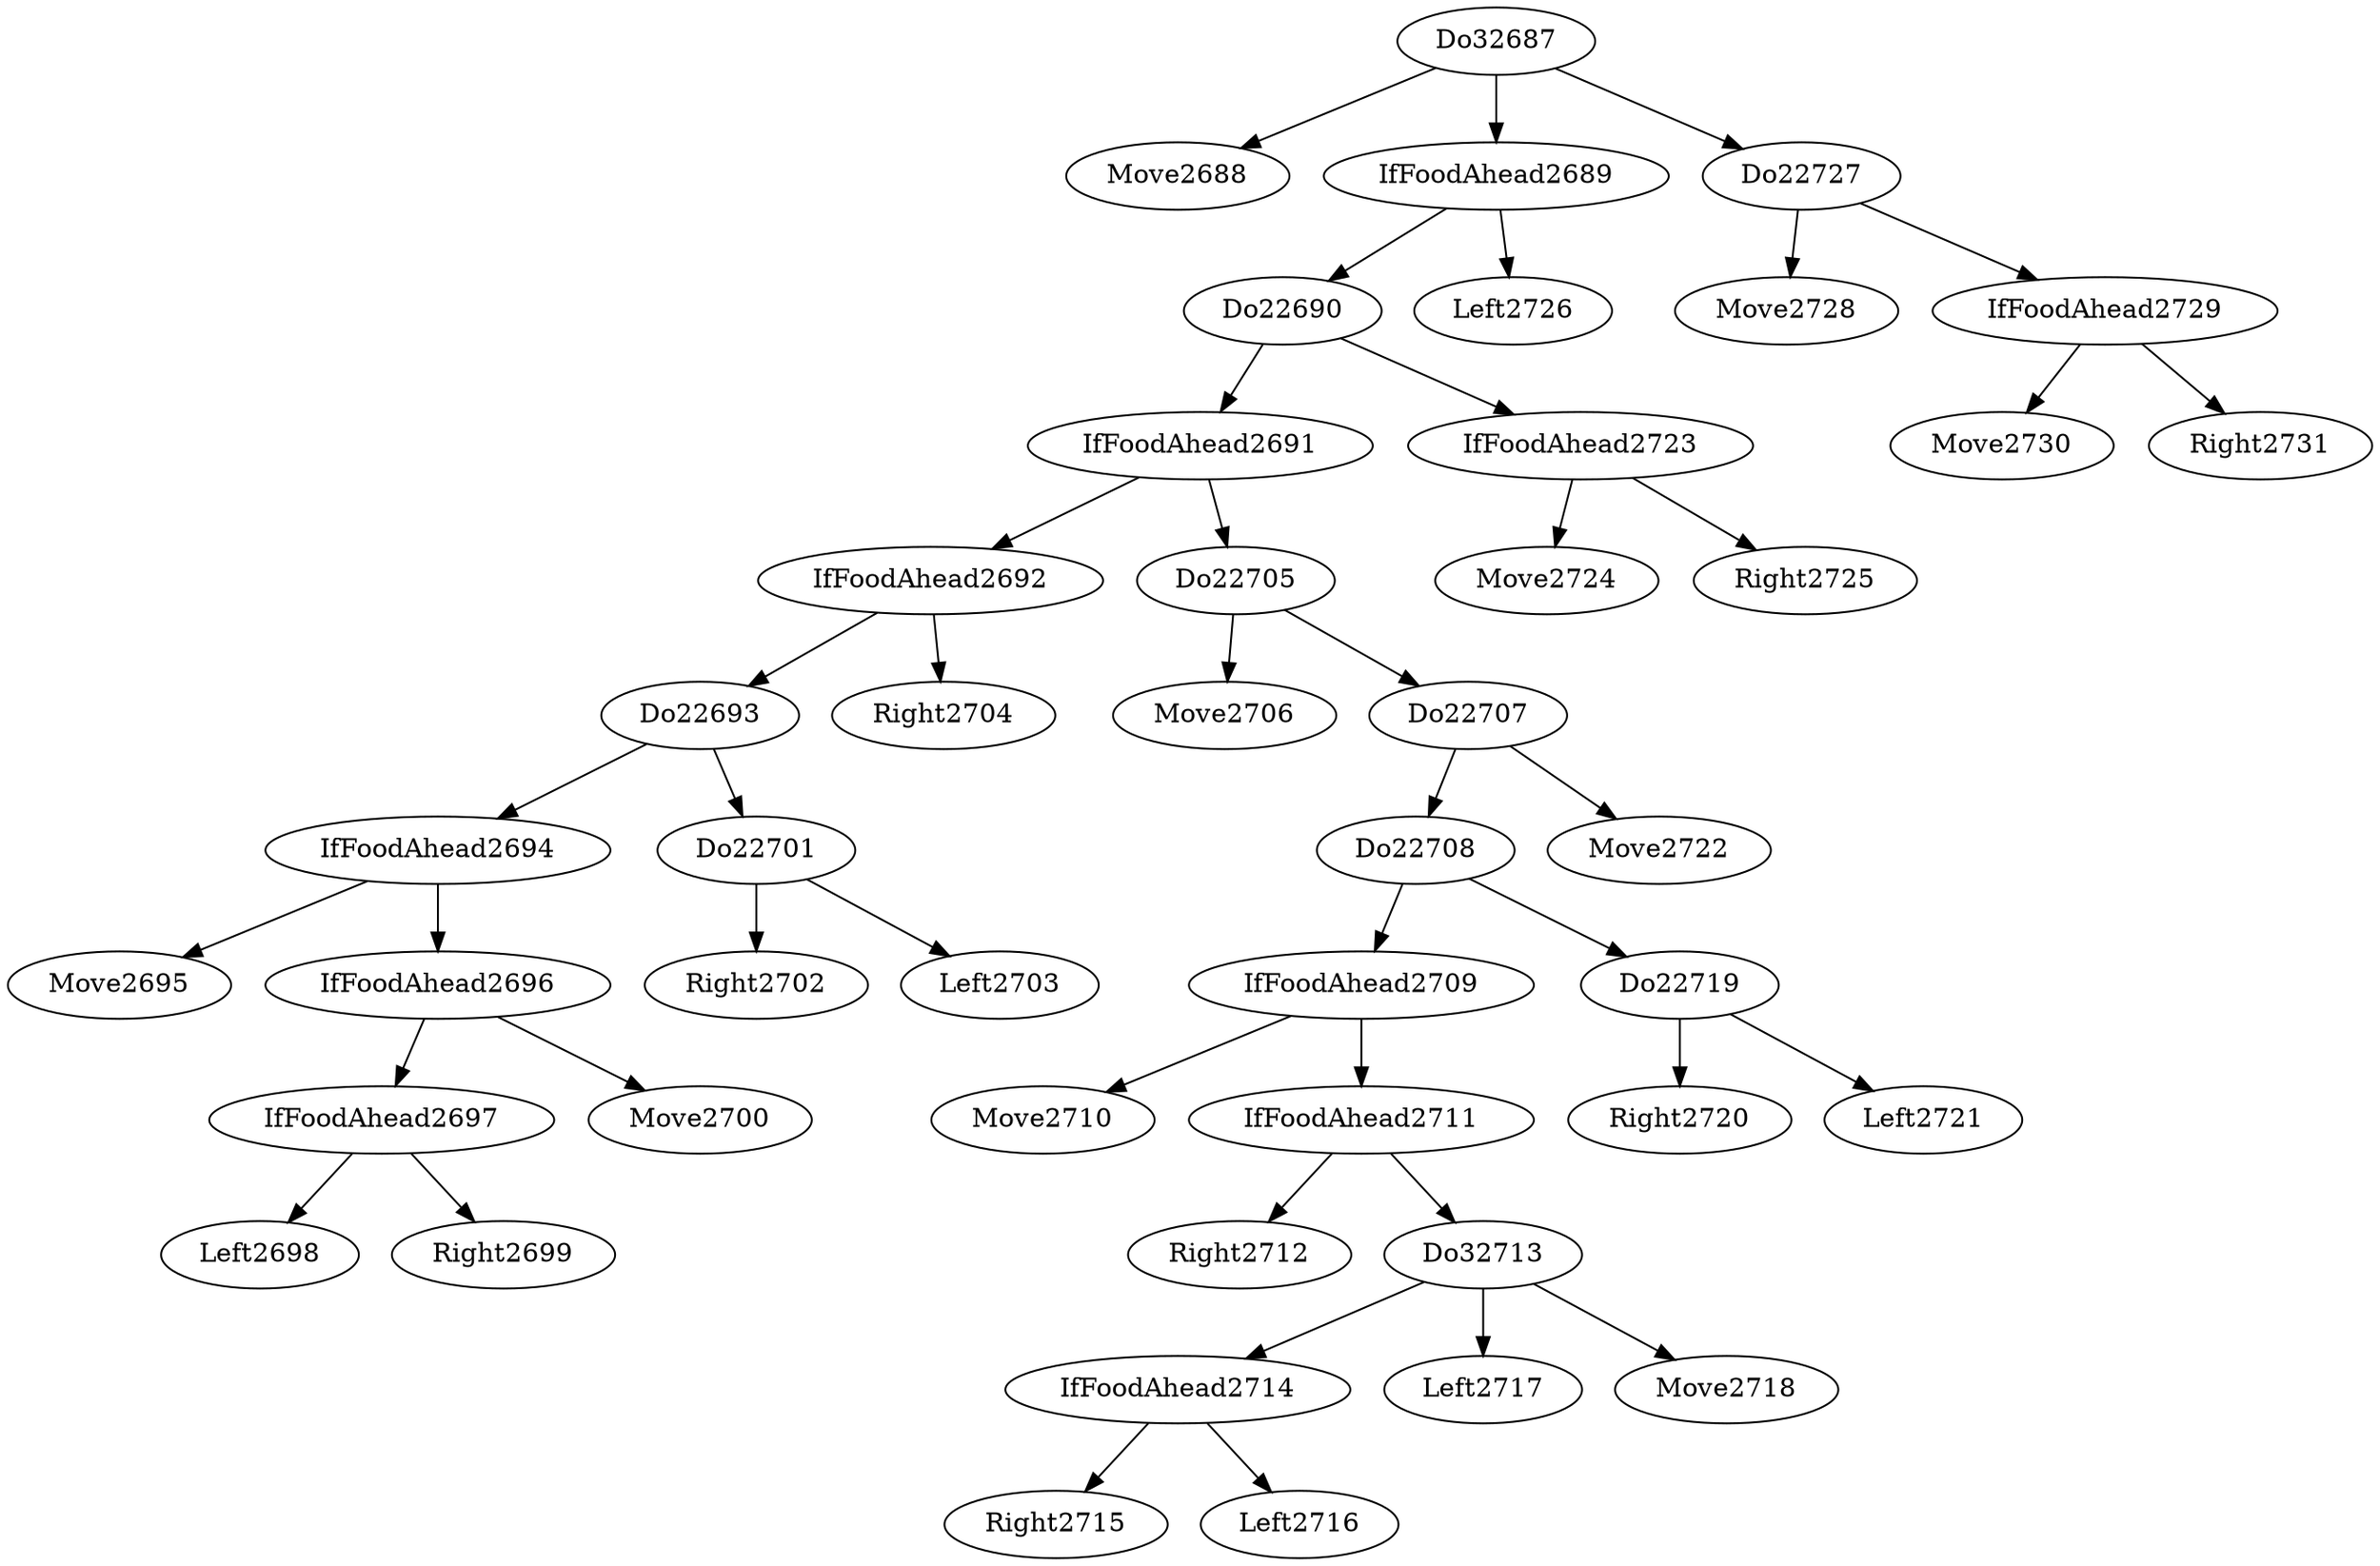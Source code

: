 digraph T {
	Do32687 -> Move2688
	IfFoodAhead2694 -> Move2695
	IfFoodAhead2697 -> Left2698
	IfFoodAhead2697 -> Right2699
	IfFoodAhead2696 -> IfFoodAhead2697
	IfFoodAhead2696 -> Move2700
	IfFoodAhead2694 -> IfFoodAhead2696
	Do22693 -> IfFoodAhead2694
	Do22701 -> Right2702
	Do22701 -> Left2703
	Do22693 -> Do22701
	IfFoodAhead2692 -> Do22693
	IfFoodAhead2692 -> Right2704
	IfFoodAhead2691 -> IfFoodAhead2692
	Do22705 -> Move2706
	IfFoodAhead2709 -> Move2710
	IfFoodAhead2711 -> Right2712
	IfFoodAhead2714 -> Right2715
	IfFoodAhead2714 -> Left2716
	Do32713 -> IfFoodAhead2714
	Do32713 -> Left2717
	Do32713 -> Move2718
	IfFoodAhead2711 -> Do32713
	IfFoodAhead2709 -> IfFoodAhead2711
	Do22708 -> IfFoodAhead2709
	Do22719 -> Right2720
	Do22719 -> Left2721
	Do22708 -> Do22719
	Do22707 -> Do22708
	Do22707 -> Move2722
	Do22705 -> Do22707
	IfFoodAhead2691 -> Do22705
	Do22690 -> IfFoodAhead2691
	IfFoodAhead2723 -> Move2724
	IfFoodAhead2723 -> Right2725
	Do22690 -> IfFoodAhead2723
	IfFoodAhead2689 -> Do22690
	IfFoodAhead2689 -> Left2726
	Do32687 -> IfFoodAhead2689
	Do22727 -> Move2728
	IfFoodAhead2729 -> Move2730
	IfFoodAhead2729 -> Right2731
	Do22727 -> IfFoodAhead2729
	Do32687 -> Do22727
}
